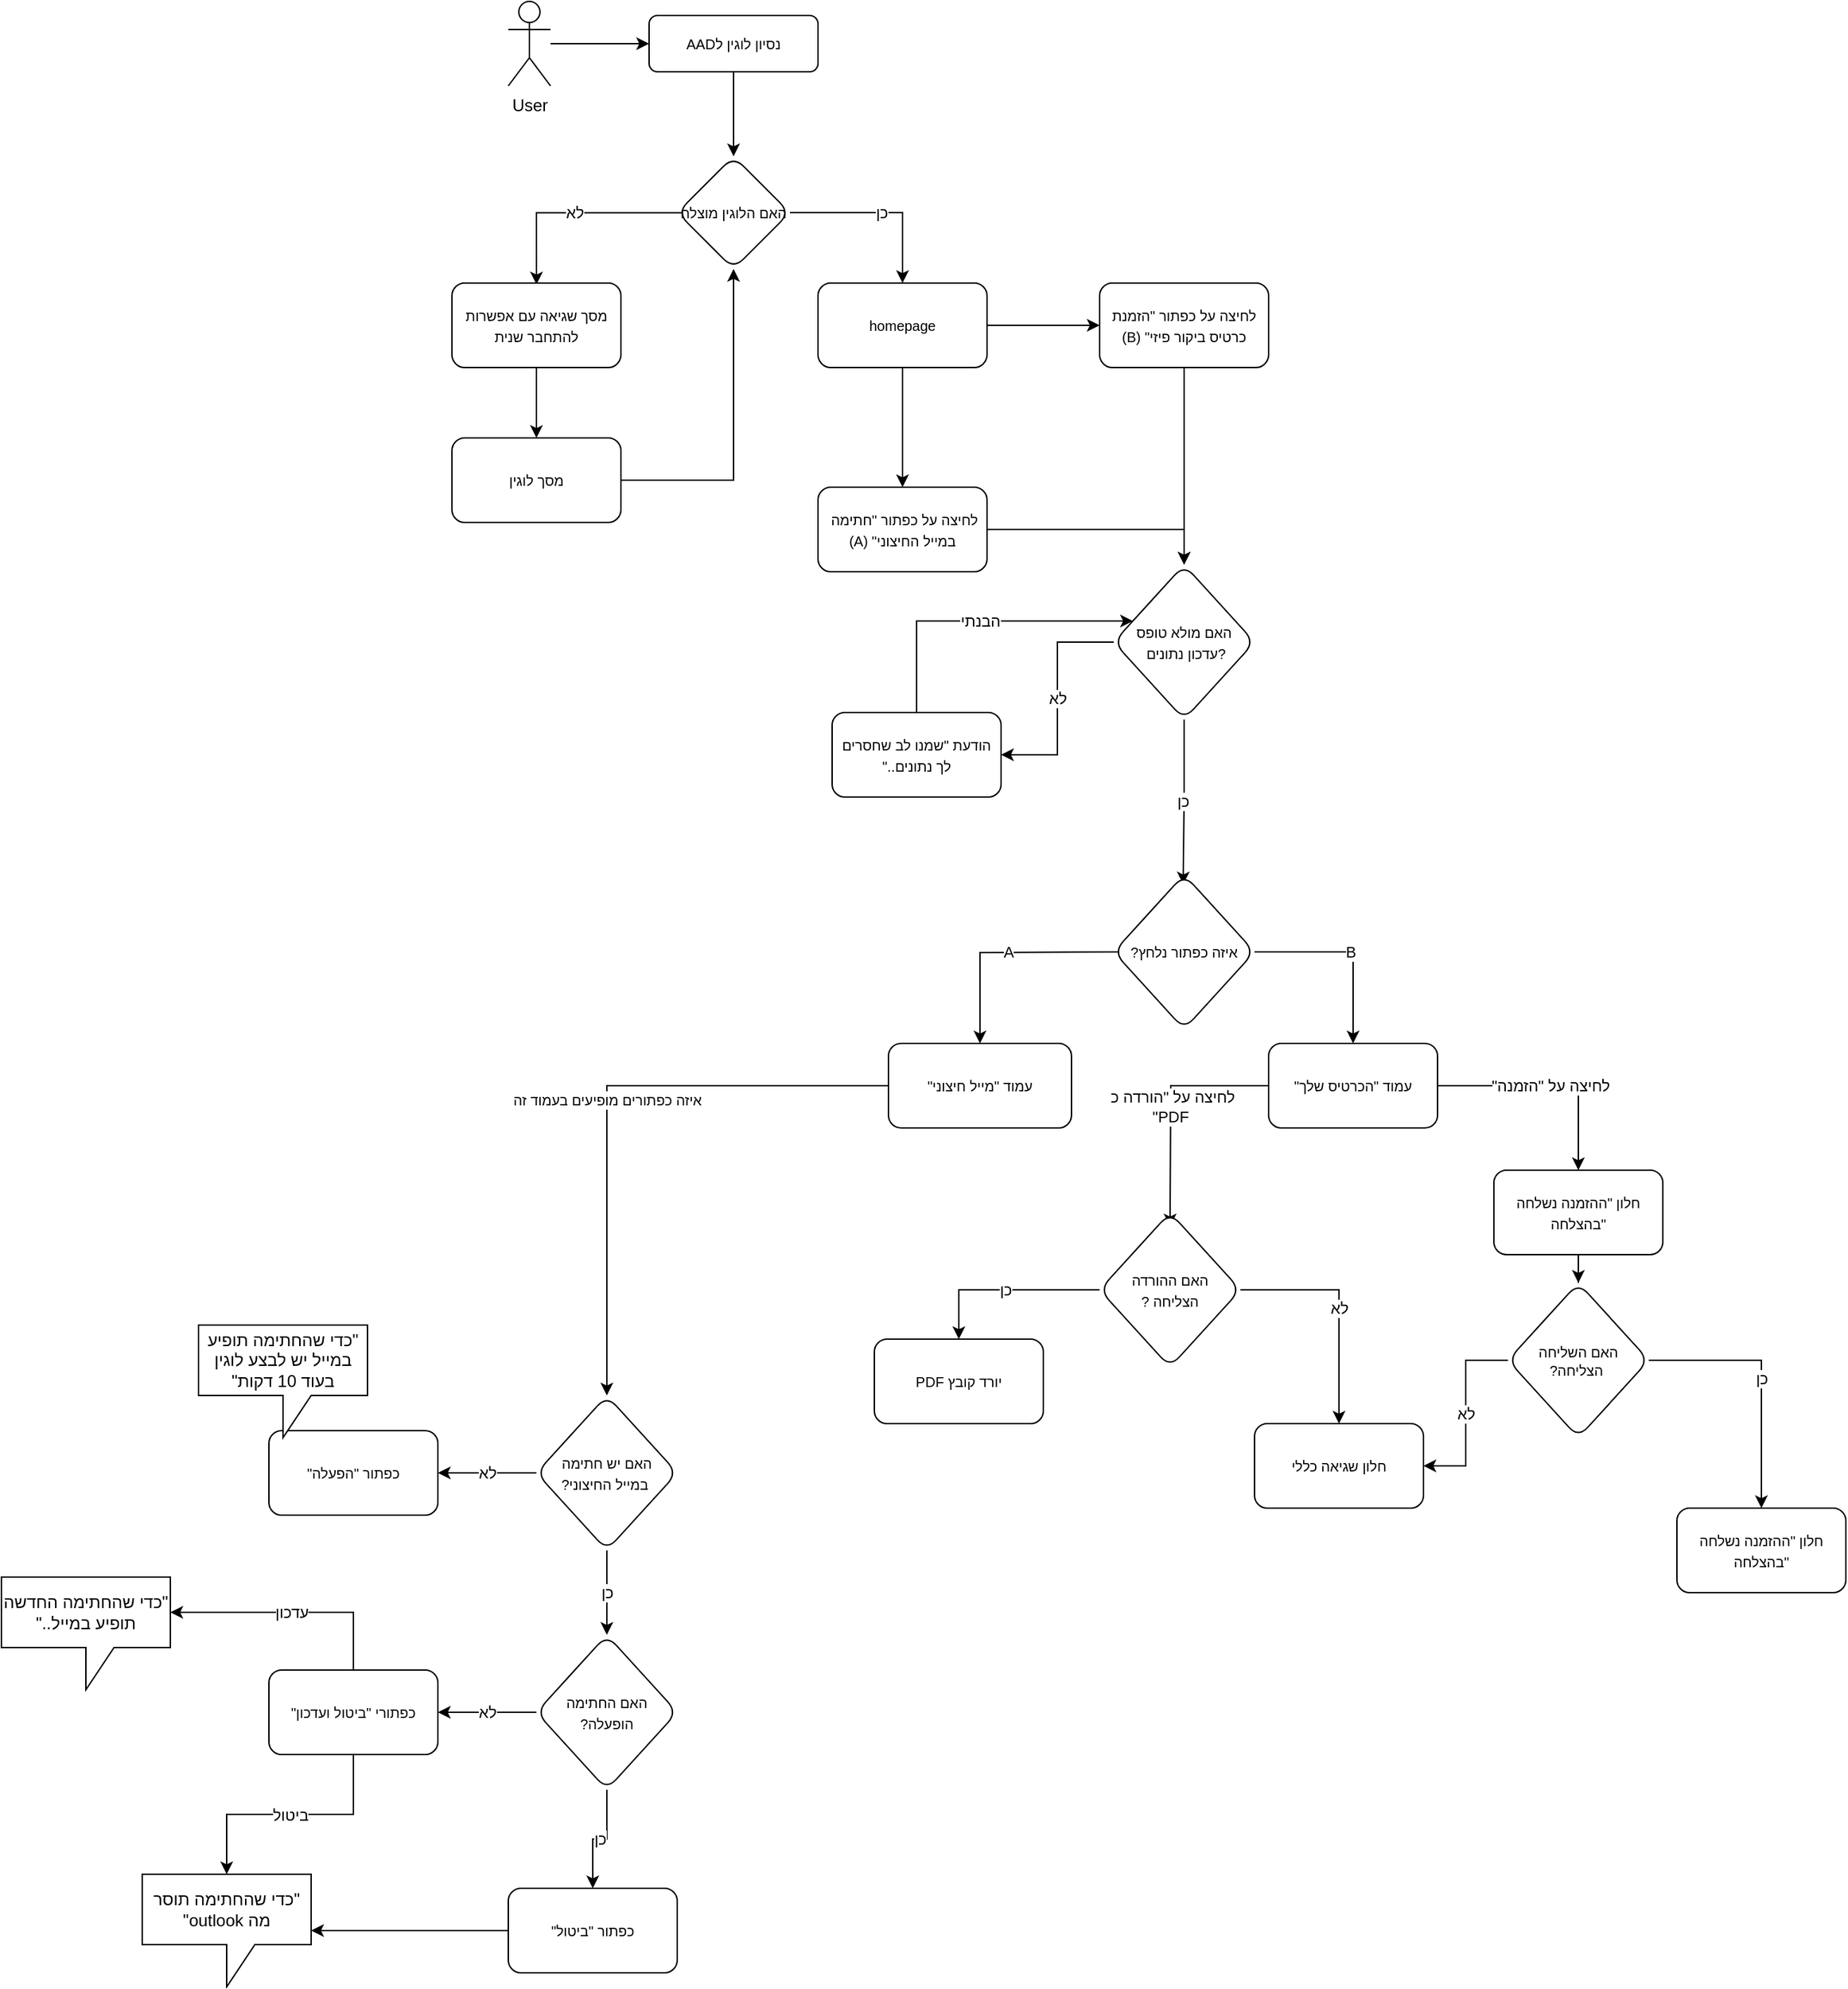<mxfile version="26.0.4">
  <diagram id="C5RBs43oDa-KdzZeNtuy" name="Page-1">
    <mxGraphModel dx="1646" dy="426" grid="1" gridSize="10" guides="1" tooltips="1" connect="1" arrows="1" fold="1" page="1" pageScale="1" pageWidth="827" pageHeight="1169" math="0" shadow="0">
      <root>
        <mxCell id="WIyWlLk6GJQsqaUBKTNV-0" />
        <mxCell id="WIyWlLk6GJQsqaUBKTNV-1" parent="WIyWlLk6GJQsqaUBKTNV-0" />
        <mxCell id="FB623YIGrblfkWQ-ev6F-5" value="" style="edgeStyle=orthogonalEdgeStyle;rounded=0;orthogonalLoop=1;jettySize=auto;html=1;" edge="1" parent="WIyWlLk6GJQsqaUBKTNV-1" source="WIyWlLk6GJQsqaUBKTNV-3" target="FB623YIGrblfkWQ-ev6F-4">
          <mxGeometry relative="1" as="geometry" />
        </mxCell>
        <mxCell id="WIyWlLk6GJQsqaUBKTNV-3" value="&lt;div style=&quot;direction: rtl;&quot;&gt;&lt;span style=&quot;font-size: 10px; background-color: transparent; color: light-dark(rgb(0, 0, 0), rgb(255, 255, 255));&quot;&gt;נסיון לוגין לAAD&lt;/span&gt;&lt;/div&gt;" style="rounded=1;whiteSpace=wrap;html=1;fontSize=12;glass=0;strokeWidth=1;shadow=0;" parent="WIyWlLk6GJQsqaUBKTNV-1" vertex="1">
          <mxGeometry x="160" y="60" width="120" height="40" as="geometry" />
        </mxCell>
        <mxCell id="FB623YIGrblfkWQ-ev6F-1" style="edgeStyle=orthogonalEdgeStyle;rounded=0;orthogonalLoop=1;jettySize=auto;html=1;" edge="1" parent="WIyWlLk6GJQsqaUBKTNV-1" source="FB623YIGrblfkWQ-ev6F-0" target="WIyWlLk6GJQsqaUBKTNV-3">
          <mxGeometry relative="1" as="geometry" />
        </mxCell>
        <mxCell id="FB623YIGrblfkWQ-ev6F-0" value="User" style="shape=umlActor;verticalLabelPosition=bottom;verticalAlign=top;html=1;outlineConnect=0;" vertex="1" parent="WIyWlLk6GJQsqaUBKTNV-1">
          <mxGeometry x="60" y="50" width="30" height="60" as="geometry" />
        </mxCell>
        <mxCell id="FB623YIGrblfkWQ-ev6F-7" value="לא" style="edgeStyle=orthogonalEdgeStyle;rounded=0;orthogonalLoop=1;jettySize=auto;html=1;exitX=0.055;exitY=0.489;exitDx=0;exitDy=0;exitPerimeter=0;" edge="1" parent="WIyWlLk6GJQsqaUBKTNV-1">
          <mxGeometry relative="1" as="geometry">
            <mxPoint x="184.4" y="200.12" as="sourcePoint" />
            <mxPoint x="80.029" y="251" as="targetPoint" />
            <Array as="points">
              <mxPoint x="80" y="200" />
            </Array>
          </mxGeometry>
        </mxCell>
        <mxCell id="FB623YIGrblfkWQ-ev6F-9" value="כן" style="edgeStyle=orthogonalEdgeStyle;rounded=0;orthogonalLoop=1;jettySize=auto;html=1;" edge="1" parent="WIyWlLk6GJQsqaUBKTNV-1" source="FB623YIGrblfkWQ-ev6F-4" target="FB623YIGrblfkWQ-ev6F-8">
          <mxGeometry relative="1" as="geometry" />
        </mxCell>
        <mxCell id="FB623YIGrblfkWQ-ev6F-4" value="&lt;span style=&quot;font-size: 10px;&quot;&gt;האם הלוגין מוצלח&lt;/span&gt;" style="rhombus;whiteSpace=wrap;html=1;rounded=1;glass=0;strokeWidth=1;shadow=0;" vertex="1" parent="WIyWlLk6GJQsqaUBKTNV-1">
          <mxGeometry x="180" y="160" width="80" height="80" as="geometry" />
        </mxCell>
        <mxCell id="FB623YIGrblfkWQ-ev6F-11" value="" style="edgeStyle=orthogonalEdgeStyle;rounded=0;orthogonalLoop=1;jettySize=auto;html=1;" edge="1" parent="WIyWlLk6GJQsqaUBKTNV-1" source="FB623YIGrblfkWQ-ev6F-6" target="FB623YIGrblfkWQ-ev6F-10">
          <mxGeometry relative="1" as="geometry" />
        </mxCell>
        <mxCell id="FB623YIGrblfkWQ-ev6F-6" value="&lt;font style=&quot;font-size: 10px;&quot;&gt;מסך שגיאה עם אפשרות להתחבר שנית&lt;/font&gt;" style="whiteSpace=wrap;html=1;rounded=1;glass=0;strokeWidth=1;shadow=0;" vertex="1" parent="WIyWlLk6GJQsqaUBKTNV-1">
          <mxGeometry x="20" y="250" width="120" height="60" as="geometry" />
        </mxCell>
        <mxCell id="FB623YIGrblfkWQ-ev6F-16" value="" style="edgeStyle=orthogonalEdgeStyle;rounded=0;orthogonalLoop=1;jettySize=auto;html=1;" edge="1" parent="WIyWlLk6GJQsqaUBKTNV-1" source="FB623YIGrblfkWQ-ev6F-8" target="FB623YIGrblfkWQ-ev6F-15">
          <mxGeometry relative="1" as="geometry" />
        </mxCell>
        <mxCell id="FB623YIGrblfkWQ-ev6F-18" value="" style="edgeStyle=orthogonalEdgeStyle;rounded=0;orthogonalLoop=1;jettySize=auto;html=1;" edge="1" parent="WIyWlLk6GJQsqaUBKTNV-1" source="FB623YIGrblfkWQ-ev6F-8" target="FB623YIGrblfkWQ-ev6F-17">
          <mxGeometry relative="1" as="geometry" />
        </mxCell>
        <mxCell id="FB623YIGrblfkWQ-ev6F-8" value="&lt;div style=&quot;direction: rtl;&quot;&gt;&lt;span style=&quot;font-size: 10px;&quot;&gt;homepage&lt;/span&gt;&lt;/div&gt;" style="whiteSpace=wrap;html=1;rounded=1;glass=0;strokeWidth=1;shadow=0;" vertex="1" parent="WIyWlLk6GJQsqaUBKTNV-1">
          <mxGeometry x="280" y="250" width="120" height="60" as="geometry" />
        </mxCell>
        <mxCell id="FB623YIGrblfkWQ-ev6F-88" style="edgeStyle=orthogonalEdgeStyle;rounded=0;orthogonalLoop=1;jettySize=auto;html=1;" edge="1" parent="WIyWlLk6GJQsqaUBKTNV-1" source="FB623YIGrblfkWQ-ev6F-10" target="FB623YIGrblfkWQ-ev6F-4">
          <mxGeometry relative="1" as="geometry" />
        </mxCell>
        <mxCell id="FB623YIGrblfkWQ-ev6F-10" value="&lt;font style=&quot;font-size: 10px;&quot;&gt;מסך לוגין&lt;/font&gt;" style="whiteSpace=wrap;html=1;rounded=1;glass=0;strokeWidth=1;shadow=0;" vertex="1" parent="WIyWlLk6GJQsqaUBKTNV-1">
          <mxGeometry x="20" y="360" width="120" height="60" as="geometry" />
        </mxCell>
        <mxCell id="FB623YIGrblfkWQ-ev6F-20" value="" style="edgeStyle=orthogonalEdgeStyle;rounded=0;orthogonalLoop=1;jettySize=auto;html=1;" edge="1" parent="WIyWlLk6GJQsqaUBKTNV-1" source="FB623YIGrblfkWQ-ev6F-15" target="FB623YIGrblfkWQ-ev6F-19">
          <mxGeometry relative="1" as="geometry" />
        </mxCell>
        <mxCell id="FB623YIGrblfkWQ-ev6F-15" value="&lt;div style=&quot;direction: rtl;&quot;&gt;&lt;span style=&quot;font-size: 10px; background-color: transparent; color: light-dark(rgb(0, 0, 0), rgb(255, 255, 255));&quot;&gt;לחיצה על כפתור &quot;הזמנת כרטיס ביקור פיזי&quot; (B)&lt;/span&gt;&lt;/div&gt;" style="whiteSpace=wrap;html=1;rounded=1;glass=0;strokeWidth=1;shadow=0;" vertex="1" parent="WIyWlLk6GJQsqaUBKTNV-1">
          <mxGeometry x="480" y="250" width="120" height="60" as="geometry" />
        </mxCell>
        <mxCell id="FB623YIGrblfkWQ-ev6F-24" style="edgeStyle=orthogonalEdgeStyle;rounded=0;orthogonalLoop=1;jettySize=auto;html=1;entryX=0.5;entryY=0;entryDx=0;entryDy=0;" edge="1" parent="WIyWlLk6GJQsqaUBKTNV-1" source="FB623YIGrblfkWQ-ev6F-17" target="FB623YIGrblfkWQ-ev6F-19">
          <mxGeometry relative="1" as="geometry" />
        </mxCell>
        <mxCell id="FB623YIGrblfkWQ-ev6F-17" value="&lt;div style=&quot;direction: rtl;&quot;&gt;&lt;span style=&quot;font-size: 10px; background-color: transparent; color: light-dark(rgb(0, 0, 0), rgb(255, 255, 255));&quot;&gt;לחיצה על כפתור &quot;חתימה&amp;nbsp; במייל החיצוני&quot; (A)&lt;/span&gt;&lt;/div&gt;" style="whiteSpace=wrap;html=1;rounded=1;glass=0;strokeWidth=1;shadow=0;" vertex="1" parent="WIyWlLk6GJQsqaUBKTNV-1">
          <mxGeometry x="280" y="395" width="120" height="60" as="geometry" />
        </mxCell>
        <mxCell id="FB623YIGrblfkWQ-ev6F-26" value="לא" style="edgeStyle=orthogonalEdgeStyle;rounded=0;orthogonalLoop=1;jettySize=auto;html=1;" edge="1" parent="WIyWlLk6GJQsqaUBKTNV-1" source="FB623YIGrblfkWQ-ev6F-19" target="FB623YIGrblfkWQ-ev6F-25">
          <mxGeometry relative="1" as="geometry" />
        </mxCell>
        <mxCell id="FB623YIGrblfkWQ-ev6F-28" value="כן" style="edgeStyle=orthogonalEdgeStyle;rounded=0;orthogonalLoop=1;jettySize=auto;html=1;entryX=0.493;entryY=0.064;entryDx=0;entryDy=0;entryPerimeter=0;" edge="1" parent="WIyWlLk6GJQsqaUBKTNV-1" source="FB623YIGrblfkWQ-ev6F-19" target="FB623YIGrblfkWQ-ev6F-34">
          <mxGeometry relative="1" as="geometry">
            <mxPoint x="540" y="670" as="targetPoint" />
          </mxGeometry>
        </mxCell>
        <mxCell id="FB623YIGrblfkWQ-ev6F-19" value="&lt;font style=&quot;font-size: 10px;&quot;&gt;האם מולא טופס&lt;br&gt;&amp;nbsp;עדכון נתונים?&lt;/font&gt;" style="rhombus;whiteSpace=wrap;html=1;rounded=1;glass=0;strokeWidth=1;shadow=0;" vertex="1" parent="WIyWlLk6GJQsqaUBKTNV-1">
          <mxGeometry x="490" y="450" width="100" height="110" as="geometry" />
        </mxCell>
        <mxCell id="FB623YIGrblfkWQ-ev6F-31" value="הבנתי" style="edgeStyle=orthogonalEdgeStyle;rounded=0;orthogonalLoop=1;jettySize=auto;html=1;exitX=0.5;exitY=0;exitDx=0;exitDy=0;" edge="1" parent="WIyWlLk6GJQsqaUBKTNV-1" source="FB623YIGrblfkWQ-ev6F-25" target="FB623YIGrblfkWQ-ev6F-19">
          <mxGeometry relative="1" as="geometry">
            <Array as="points">
              <mxPoint x="350" y="490" />
            </Array>
          </mxGeometry>
        </mxCell>
        <mxCell id="FB623YIGrblfkWQ-ev6F-25" value="&lt;div style=&quot;direction: rtl;&quot;&gt;&lt;span style=&quot;font-size: 10px; background-color: transparent; color: light-dark(rgb(0, 0, 0), rgb(255, 255, 255));&quot;&gt;הודעת &quot;שמנו לב שחסרים לך נתונים..&quot;&lt;/span&gt;&lt;/div&gt;" style="whiteSpace=wrap;html=1;rounded=1;glass=0;strokeWidth=1;shadow=0;" vertex="1" parent="WIyWlLk6GJQsqaUBKTNV-1">
          <mxGeometry x="290" y="555" width="120" height="60" as="geometry" />
        </mxCell>
        <mxCell id="FB623YIGrblfkWQ-ev6F-33" value="A" style="edgeStyle=orthogonalEdgeStyle;rounded=0;orthogonalLoop=1;jettySize=auto;html=1;" edge="1" parent="WIyWlLk6GJQsqaUBKTNV-1" target="FB623YIGrblfkWQ-ev6F-32">
          <mxGeometry relative="1" as="geometry">
            <mxPoint x="500" y="725" as="sourcePoint" />
          </mxGeometry>
        </mxCell>
        <mxCell id="FB623YIGrblfkWQ-ev6F-55" value="&lt;font style=&quot;font-size: 10px;&quot;&gt;איזה כפתורים מופיעים בעמוד זה&lt;/font&gt;" style="edgeStyle=orthogonalEdgeStyle;rounded=0;orthogonalLoop=1;jettySize=auto;html=1;" edge="1" parent="WIyWlLk6GJQsqaUBKTNV-1" source="FB623YIGrblfkWQ-ev6F-32" target="FB623YIGrblfkWQ-ev6F-73">
          <mxGeometry relative="1" as="geometry">
            <mxPoint x="130" y="860" as="targetPoint" />
            <Array as="points">
              <mxPoint x="130" y="820" />
            </Array>
          </mxGeometry>
        </mxCell>
        <mxCell id="FB623YIGrblfkWQ-ev6F-32" value="&lt;div style=&quot;direction: rtl;&quot;&gt;&lt;span style=&quot;background-color: transparent; color: light-dark(rgb(0, 0, 0), rgb(255, 255, 255)); font-size: 10px;&quot;&gt;עמוד &quot;מייל חיצוני&quot;&lt;/span&gt;&lt;/div&gt;" style="whiteSpace=wrap;html=1;rounded=1;glass=0;strokeWidth=1;shadow=0;" vertex="1" parent="WIyWlLk6GJQsqaUBKTNV-1">
          <mxGeometry x="330" y="790" width="130" height="60" as="geometry" />
        </mxCell>
        <mxCell id="FB623YIGrblfkWQ-ev6F-36" value="B" style="edgeStyle=orthogonalEdgeStyle;rounded=0;orthogonalLoop=1;jettySize=auto;html=1;" edge="1" parent="WIyWlLk6GJQsqaUBKTNV-1" source="FB623YIGrblfkWQ-ev6F-34" target="FB623YIGrblfkWQ-ev6F-35">
          <mxGeometry relative="1" as="geometry" />
        </mxCell>
        <mxCell id="FB623YIGrblfkWQ-ev6F-34" value="&lt;span style=&quot;font-size: 10px;&quot;&gt;?איזה כפתור נלחץ&lt;/span&gt;" style="rhombus;whiteSpace=wrap;html=1;rounded=1;glass=0;strokeWidth=1;shadow=0;" vertex="1" parent="WIyWlLk6GJQsqaUBKTNV-1">
          <mxGeometry x="490" y="670" width="100" height="110" as="geometry" />
        </mxCell>
        <mxCell id="FB623YIGrblfkWQ-ev6F-39" value="&lt;div style=&quot;direction: rtl;&quot;&gt;&lt;span style=&quot;background-color: light-dark(#ffffff, var(--ge-dark-color, #121212)); color: light-dark(rgb(0, 0, 0), rgb(255, 255, 255));&quot;&gt;לחיצה על &quot;הורדה כ&amp;nbsp;&lt;/span&gt;&lt;/div&gt;&lt;div style=&quot;direction: rtl;&quot;&gt;&lt;span style=&quot;background-color: light-dark(#ffffff, var(--ge-dark-color, #121212)); color: light-dark(rgb(0, 0, 0), rgb(255, 255, 255));&quot;&gt;PDF&quot;&lt;/span&gt;&lt;/div&gt;" style="edgeStyle=orthogonalEdgeStyle;rounded=0;orthogonalLoop=1;jettySize=auto;html=1;" edge="1" parent="WIyWlLk6GJQsqaUBKTNV-1" source="FB623YIGrblfkWQ-ev6F-35">
          <mxGeometry relative="1" as="geometry">
            <mxPoint x="530" y="920" as="targetPoint" />
          </mxGeometry>
        </mxCell>
        <mxCell id="FB623YIGrblfkWQ-ev6F-41" value="&lt;div style=&quot;direction: rtl;&quot;&gt;&lt;span style=&quot;background-color: light-dark(#ffffff, var(--ge-dark-color, #121212)); color: light-dark(rgb(0, 0, 0), rgb(255, 255, 255));&quot;&gt;לחיצה על &quot;הזמנה&quot;&lt;/span&gt;&lt;/div&gt;" style="edgeStyle=orthogonalEdgeStyle;rounded=0;orthogonalLoop=1;jettySize=auto;html=1;" edge="1" parent="WIyWlLk6GJQsqaUBKTNV-1" source="FB623YIGrblfkWQ-ev6F-35" target="FB623YIGrblfkWQ-ev6F-40">
          <mxGeometry relative="1" as="geometry" />
        </mxCell>
        <mxCell id="FB623YIGrblfkWQ-ev6F-35" value="&lt;div style=&quot;direction: rtl;&quot;&gt;&lt;span style=&quot;font-size: 10px;&quot;&gt;עמוד &quot;הכרטיס שלך&quot;&lt;/span&gt;&lt;/div&gt;" style="whiteSpace=wrap;html=1;rounded=1;glass=0;strokeWidth=1;shadow=0;" vertex="1" parent="WIyWlLk6GJQsqaUBKTNV-1">
          <mxGeometry x="600" y="790" width="120" height="60" as="geometry" />
        </mxCell>
        <mxCell id="FB623YIGrblfkWQ-ev6F-50" style="edgeStyle=orthogonalEdgeStyle;rounded=0;orthogonalLoop=1;jettySize=auto;html=1;entryX=0.5;entryY=0;entryDx=0;entryDy=0;" edge="1" parent="WIyWlLk6GJQsqaUBKTNV-1" source="FB623YIGrblfkWQ-ev6F-40" target="FB623YIGrblfkWQ-ev6F-48">
          <mxGeometry relative="1" as="geometry" />
        </mxCell>
        <mxCell id="FB623YIGrblfkWQ-ev6F-40" value="&lt;div style=&quot;direction: rtl;&quot;&gt;&lt;span style=&quot;background-color: transparent; color: light-dark(rgb(0, 0, 0), rgb(255, 255, 255));&quot;&gt;&lt;font style=&quot;font-size: 10px;&quot;&gt;חלון &quot;ההזמנה נשלחה &quot;בהצלחה&lt;/font&gt;&lt;/span&gt;&lt;/div&gt;" style="whiteSpace=wrap;html=1;rounded=1;glass=0;strokeWidth=1;shadow=0;" vertex="1" parent="WIyWlLk6GJQsqaUBKTNV-1">
          <mxGeometry x="760" y="880" width="120" height="60" as="geometry" />
        </mxCell>
        <mxCell id="FB623YIGrblfkWQ-ev6F-42" value="&lt;div style=&quot;direction: rtl;&quot;&gt;&lt;span style=&quot;font-size: 10px; background-color: transparent; color: light-dark(rgb(0, 0, 0), rgb(255, 255, 255));&quot;&gt;יורד קובץ PDF&lt;/span&gt;&lt;/div&gt;" style="whiteSpace=wrap;html=1;rounded=1;glass=0;strokeWidth=1;shadow=0;" vertex="1" parent="WIyWlLk6GJQsqaUBKTNV-1">
          <mxGeometry x="320" y="1000" width="120" height="60" as="geometry" />
        </mxCell>
        <mxCell id="FB623YIGrblfkWQ-ev6F-44" value="כן" style="edgeStyle=orthogonalEdgeStyle;rounded=0;orthogonalLoop=1;jettySize=auto;html=1;exitX=0;exitY=0.5;exitDx=0;exitDy=0;entryX=0.5;entryY=0;entryDx=0;entryDy=0;" edge="1" parent="WIyWlLk6GJQsqaUBKTNV-1" source="FB623YIGrblfkWQ-ev6F-43" target="FB623YIGrblfkWQ-ev6F-42">
          <mxGeometry relative="1" as="geometry" />
        </mxCell>
        <mxCell id="FB623YIGrblfkWQ-ev6F-47" value="לא" style="edgeStyle=orthogonalEdgeStyle;rounded=0;orthogonalLoop=1;jettySize=auto;html=1;" edge="1" parent="WIyWlLk6GJQsqaUBKTNV-1" source="FB623YIGrblfkWQ-ev6F-43" target="FB623YIGrblfkWQ-ev6F-46">
          <mxGeometry relative="1" as="geometry" />
        </mxCell>
        <mxCell id="FB623YIGrblfkWQ-ev6F-43" value="&lt;span style=&quot;font-size: 10px;&quot;&gt;האם ההורדה&lt;br&gt;? הצליחה&lt;/span&gt;" style="rhombus;whiteSpace=wrap;html=1;rounded=1;glass=0;strokeWidth=1;shadow=0;" vertex="1" parent="WIyWlLk6GJQsqaUBKTNV-1">
          <mxGeometry x="480" y="910" width="100" height="110" as="geometry" />
        </mxCell>
        <mxCell id="FB623YIGrblfkWQ-ev6F-46" value="&lt;font style=&quot;font-size: 10px;&quot;&gt;חלון שגיאה כללי&lt;/font&gt;" style="whiteSpace=wrap;html=1;rounded=1;glass=0;strokeWidth=1;shadow=0;" vertex="1" parent="WIyWlLk6GJQsqaUBKTNV-1">
          <mxGeometry x="590" y="1060" width="120" height="60" as="geometry" />
        </mxCell>
        <mxCell id="FB623YIGrblfkWQ-ev6F-51" value="לא" style="edgeStyle=orthogonalEdgeStyle;rounded=0;orthogonalLoop=1;jettySize=auto;html=1;" edge="1" parent="WIyWlLk6GJQsqaUBKTNV-1" source="FB623YIGrblfkWQ-ev6F-48" target="FB623YIGrblfkWQ-ev6F-46">
          <mxGeometry relative="1" as="geometry">
            <Array as="points">
              <mxPoint x="740" y="1015" />
              <mxPoint x="740" y="1090" />
            </Array>
          </mxGeometry>
        </mxCell>
        <mxCell id="FB623YIGrblfkWQ-ev6F-53" value="כן" style="edgeStyle=orthogonalEdgeStyle;rounded=0;orthogonalLoop=1;jettySize=auto;html=1;" edge="1" parent="WIyWlLk6GJQsqaUBKTNV-1" source="FB623YIGrblfkWQ-ev6F-48" target="FB623YIGrblfkWQ-ev6F-52">
          <mxGeometry relative="1" as="geometry" />
        </mxCell>
        <mxCell id="FB623YIGrblfkWQ-ev6F-48" value="&lt;div style=&quot;direction: rtl;&quot;&gt;&lt;span style=&quot;font-size: 10px; background-color: transparent; color: light-dark(rgb(0, 0, 0), rgb(255, 255, 255));&quot;&gt;האם השליחה&lt;/span&gt;&lt;/div&gt;&lt;span style=&quot;font-size: 10px;&quot;&gt;&lt;div style=&quot;direction: rtl;&quot;&gt;&lt;span style=&quot;background-color: transparent; color: light-dark(rgb(0, 0, 0), rgb(255, 255, 255));&quot;&gt;&amp;nbsp;הצליחה?&lt;/span&gt;&lt;/div&gt;&lt;/span&gt;" style="rhombus;whiteSpace=wrap;html=1;rounded=1;glass=0;strokeWidth=1;shadow=0;" vertex="1" parent="WIyWlLk6GJQsqaUBKTNV-1">
          <mxGeometry x="770" y="960" width="100" height="110" as="geometry" />
        </mxCell>
        <mxCell id="FB623YIGrblfkWQ-ev6F-52" value="&lt;div style=&quot;direction: rtl;&quot;&gt;&lt;span style=&quot;font-size: 10px; background-color: transparent; color: light-dark(rgb(0, 0, 0), rgb(255, 255, 255));&quot;&gt;חלון &quot;ההזמנה נשלחה &quot;בהצלחה&lt;/span&gt;&lt;/div&gt;" style="whiteSpace=wrap;html=1;rounded=1;glass=0;strokeWidth=1;shadow=0;" vertex="1" parent="WIyWlLk6GJQsqaUBKTNV-1">
          <mxGeometry x="890" y="1120" width="120" height="60" as="geometry" />
        </mxCell>
        <mxCell id="FB623YIGrblfkWQ-ev6F-75" value="לא" style="edgeStyle=orthogonalEdgeStyle;rounded=0;orthogonalLoop=1;jettySize=auto;html=1;" edge="1" parent="WIyWlLk6GJQsqaUBKTNV-1" source="FB623YIGrblfkWQ-ev6F-73" target="FB623YIGrblfkWQ-ev6F-74">
          <mxGeometry relative="1" as="geometry" />
        </mxCell>
        <mxCell id="FB623YIGrblfkWQ-ev6F-77" value="כן" style="edgeStyle=orthogonalEdgeStyle;rounded=0;orthogonalLoop=1;jettySize=auto;html=1;" edge="1" parent="WIyWlLk6GJQsqaUBKTNV-1" source="FB623YIGrblfkWQ-ev6F-73" target="FB623YIGrblfkWQ-ev6F-78">
          <mxGeometry relative="1" as="geometry">
            <mxPoint x="130" y="1210" as="targetPoint" />
          </mxGeometry>
        </mxCell>
        <mxCell id="FB623YIGrblfkWQ-ev6F-73" value="&lt;div style=&quot;direction: rtl;&quot;&gt;&lt;span style=&quot;font-size: 10px; background-color: transparent; color: light-dark(rgb(0, 0, 0), rgb(255, 255, 255));&quot;&gt;האם יש חתימה&lt;br&gt;&amp;nbsp;במייל החיצוני?&lt;/span&gt;&lt;/div&gt;" style="rhombus;whiteSpace=wrap;html=1;rounded=1;glass=0;strokeWidth=1;shadow=0;" vertex="1" parent="WIyWlLk6GJQsqaUBKTNV-1">
          <mxGeometry x="80" y="1040" width="100" height="110" as="geometry" />
        </mxCell>
        <mxCell id="FB623YIGrblfkWQ-ev6F-74" value="&lt;div style=&quot;direction: rtl;&quot;&gt;&lt;span style=&quot;background-color: transparent; color: light-dark(rgb(0, 0, 0), rgb(255, 255, 255));&quot;&gt;&lt;font style=&quot;font-size: 10px;&quot;&gt;כפתור &quot;הפעלה&quot;&lt;/font&gt;&lt;/span&gt;&lt;/div&gt;" style="whiteSpace=wrap;html=1;rounded=1;glass=0;strokeWidth=1;shadow=0;" vertex="1" parent="WIyWlLk6GJQsqaUBKTNV-1">
          <mxGeometry x="-110" y="1065" width="120" height="60" as="geometry" />
        </mxCell>
        <mxCell id="FB623YIGrblfkWQ-ev6F-80" value="לא" style="edgeStyle=orthogonalEdgeStyle;rounded=0;orthogonalLoop=1;jettySize=auto;html=1;" edge="1" parent="WIyWlLk6GJQsqaUBKTNV-1" source="FB623YIGrblfkWQ-ev6F-78" target="FB623YIGrblfkWQ-ev6F-79">
          <mxGeometry relative="1" as="geometry" />
        </mxCell>
        <mxCell id="FB623YIGrblfkWQ-ev6F-82" value="כן" style="edgeStyle=orthogonalEdgeStyle;rounded=0;orthogonalLoop=1;jettySize=auto;html=1;" edge="1" parent="WIyWlLk6GJQsqaUBKTNV-1" source="FB623YIGrblfkWQ-ev6F-78" target="FB623YIGrblfkWQ-ev6F-81">
          <mxGeometry relative="1" as="geometry" />
        </mxCell>
        <mxCell id="FB623YIGrblfkWQ-ev6F-78" value="&lt;div style=&quot;direction: rtl;&quot;&gt;&lt;span style=&quot;background-color: transparent; color: light-dark(rgb(0, 0, 0), rgb(255, 255, 255));&quot;&gt;&lt;font style=&quot;font-size: 10px;&quot;&gt;האם החתימה הופעלה?&lt;/font&gt;&lt;/span&gt;&lt;/div&gt;" style="rhombus;whiteSpace=wrap;html=1;rounded=1;glass=0;strokeWidth=1;shadow=0;" vertex="1" parent="WIyWlLk6GJQsqaUBKTNV-1">
          <mxGeometry x="80" y="1210" width="100" height="110" as="geometry" />
        </mxCell>
        <mxCell id="FB623YIGrblfkWQ-ev6F-79" value="&lt;div style=&quot;direction: rtl;&quot;&gt;&lt;span style=&quot;background-color: transparent; color: light-dark(rgb(0, 0, 0), rgb(255, 255, 255));&quot;&gt;&lt;font style=&quot;font-size: 10px;&quot;&gt;כפתורי &quot;ביטול ועדכון&quot;&lt;/font&gt;&lt;/span&gt;&lt;/div&gt;" style="whiteSpace=wrap;html=1;rounded=1;glass=0;strokeWidth=1;shadow=0;" vertex="1" parent="WIyWlLk6GJQsqaUBKTNV-1">
          <mxGeometry x="-110" y="1235" width="120" height="60" as="geometry" />
        </mxCell>
        <mxCell id="FB623YIGrblfkWQ-ev6F-90" style="edgeStyle=orthogonalEdgeStyle;rounded=0;orthogonalLoop=1;jettySize=auto;html=1;" edge="1" parent="WIyWlLk6GJQsqaUBKTNV-1" source="FB623YIGrblfkWQ-ev6F-81" target="FB623YIGrblfkWQ-ev6F-84">
          <mxGeometry relative="1" as="geometry" />
        </mxCell>
        <mxCell id="FB623YIGrblfkWQ-ev6F-81" value="&lt;div style=&quot;direction: rtl;&quot;&gt;&lt;span style=&quot;background-color: transparent; color: light-dark(rgb(0, 0, 0), rgb(255, 255, 255));&quot;&gt;&lt;font style=&quot;font-size: 10px;&quot;&gt;כפתור &quot;ביטול&quot;&lt;/font&gt;&lt;/span&gt;&lt;/div&gt;" style="whiteSpace=wrap;html=1;rounded=1;glass=0;strokeWidth=1;shadow=0;" vertex="1" parent="WIyWlLk6GJQsqaUBKTNV-1">
          <mxGeometry x="60" y="1390" width="120" height="60" as="geometry" />
        </mxCell>
        <mxCell id="FB623YIGrblfkWQ-ev6F-83" value="&lt;div style=&quot;direction: rtl;&quot;&gt;&lt;span style=&quot;background-color: transparent; color: light-dark(rgb(0, 0, 0), rgb(255, 255, 255));&quot;&gt;&quot;כדי שהחתימה תופיע במייל יש לבצע לוגין בעוד 10 דקות&quot;&lt;/span&gt;&lt;/div&gt;" style="shape=callout;whiteSpace=wrap;html=1;perimeter=calloutPerimeter;" vertex="1" parent="WIyWlLk6GJQsqaUBKTNV-1">
          <mxGeometry x="-160" y="990" width="120" height="80" as="geometry" />
        </mxCell>
        <mxCell id="FB623YIGrblfkWQ-ev6F-84" value="&lt;div style=&quot;direction: rtl;&quot;&gt;&lt;span style=&quot;background-color: transparent; color: light-dark(rgb(0, 0, 0), rgb(255, 255, 255));&quot;&gt;&quot;כדי שהחתימה תוסר מה outlook&quot;&lt;/span&gt;&lt;/div&gt;" style="shape=callout;whiteSpace=wrap;html=1;perimeter=calloutPerimeter;" vertex="1" parent="WIyWlLk6GJQsqaUBKTNV-1">
          <mxGeometry x="-200" y="1380" width="120" height="80" as="geometry" />
        </mxCell>
        <mxCell id="FB623YIGrblfkWQ-ev6F-85" value="ביטול" style="edgeStyle=orthogonalEdgeStyle;rounded=0;orthogonalLoop=1;jettySize=auto;html=1;entryX=0.5;entryY=0;entryDx=0;entryDy=0;entryPerimeter=0;" edge="1" parent="WIyWlLk6GJQsqaUBKTNV-1" source="FB623YIGrblfkWQ-ev6F-79" target="FB623YIGrblfkWQ-ev6F-84">
          <mxGeometry relative="1" as="geometry">
            <mxPoint x="-320" y="1220" as="targetPoint" />
          </mxGeometry>
        </mxCell>
        <mxCell id="FB623YIGrblfkWQ-ev6F-86" value="&lt;div style=&quot;direction: rtl;&quot;&gt;&lt;span style=&quot;background-color: transparent; color: light-dark(rgb(0, 0, 0), rgb(255, 255, 255));&quot;&gt;&quot;כדי שהחתימה החדשה תופיע במייל..&quot;&lt;/span&gt;&lt;/div&gt;" style="shape=callout;whiteSpace=wrap;html=1;perimeter=calloutPerimeter;" vertex="1" parent="WIyWlLk6GJQsqaUBKTNV-1">
          <mxGeometry x="-300" y="1169" width="120" height="80" as="geometry" />
        </mxCell>
        <mxCell id="FB623YIGrblfkWQ-ev6F-89" value="עדכון" style="edgeStyle=orthogonalEdgeStyle;rounded=0;orthogonalLoop=1;jettySize=auto;html=1;exitX=0.5;exitY=0;exitDx=0;exitDy=0;entryX=0;entryY=0;entryDx=120;entryDy=25;entryPerimeter=0;" edge="1" parent="WIyWlLk6GJQsqaUBKTNV-1" source="FB623YIGrblfkWQ-ev6F-79" target="FB623YIGrblfkWQ-ev6F-86">
          <mxGeometry relative="1" as="geometry" />
        </mxCell>
      </root>
    </mxGraphModel>
  </diagram>
</mxfile>
